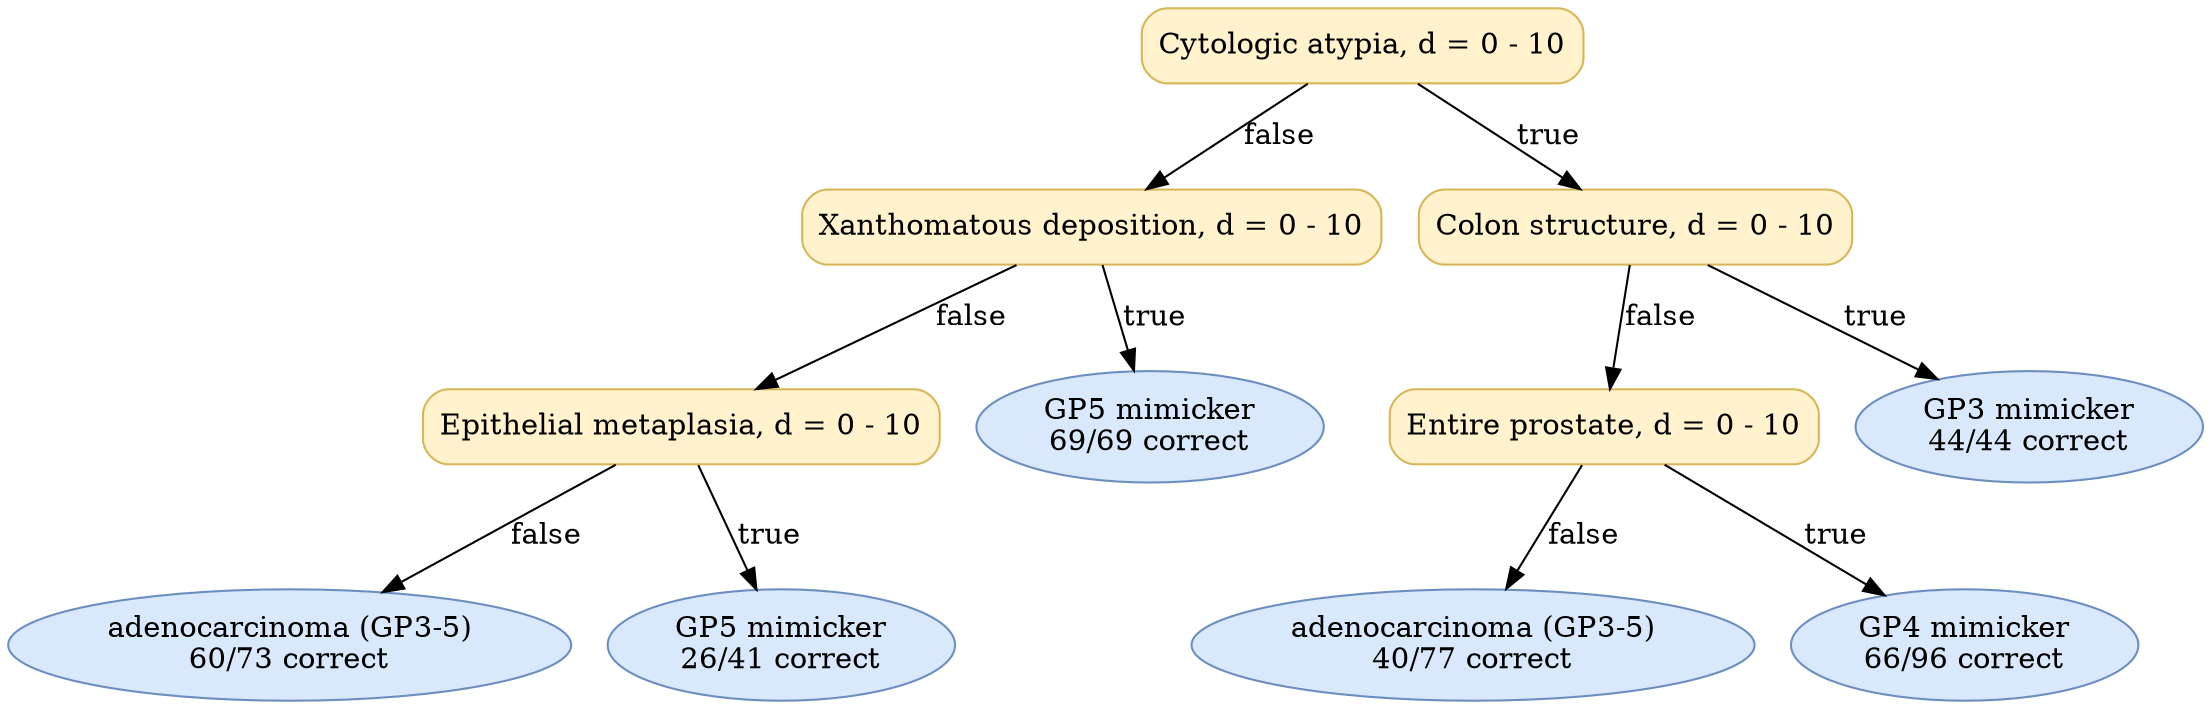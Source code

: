 digraph "DT" {
fontname="Times-Roman";
label="";
node [fontname="Times-Roman"];
Node1 [color="#D6B656", fillcolor="#FFF2CC", label="Cytologic atypia, d = 0 - 10", shape="box", style="rounded,filled"];
Node2 [color="#D6B656", fillcolor="#FFF2CC", label="Xanthomatous deposition, d = 0 - 10", shape="box", style="rounded,filled"];
Node3 [color="#D6B656", fillcolor="#FFF2CC", label="Epithelial metaplasia, d = 0 - 10", shape="box", style="rounded,filled"];
Node4 [color="#6C8EBF", fillcolor="#DAE8FC", label=<adenocarcinoma (GP3-5)<br/>60/73 correct>, shape="ellipse", style="rounded,filled"];
Node5 [color="#6C8EBF", fillcolor="#DAE8FC", label=<GP5 mimicker<br/>26/41 correct>, shape="ellipse", style="rounded,filled"];
Node6 [color="#6C8EBF", fillcolor="#DAE8FC", label=<GP5 mimicker<br/>69/69 correct>, shape="ellipse", style="rounded,filled"];
Node7 [color="#D6B656", fillcolor="#FFF2CC", label="Colon structure, d = 0 - 10", shape="box", style="rounded,filled"];
Node8 [color="#D6B656", fillcolor="#FFF2CC", label="Entire prostate, d = 0 - 10", shape="box", style="rounded,filled"];
Node9 [color="#6C8EBF", fillcolor="#DAE8FC", label=<adenocarcinoma (GP3-5)<br/>40/77 correct>, shape="ellipse", style="rounded,filled"];
Node10 [color="#6C8EBF", fillcolor="#DAE8FC", label=<GP4 mimicker<br/>66/96 correct>, shape="ellipse", style="rounded,filled"];
Node11 [color="#6C8EBF", fillcolor="#DAE8FC", label=<GP3 mimicker<br/>44/44 correct>, shape="ellipse", style="rounded,filled"];
Node1 -> Node2  [key=0, label="false"];
Node1 -> Node7  [key=0, label="true"];
Node2 -> Node3  [key=0, label="false"];
Node2 -> Node6  [key=0, label="true"];
Node3 -> Node4  [key=0, label="false"];
Node3 -> Node5  [key=0, label="true"];
Node7 -> Node8  [key=0, label="false"];
Node7 -> Node11  [key=0, label="true"];
Node8 -> Node9  [key=0, label="false"];
Node8 -> Node10  [key=0, label="true"];
}
